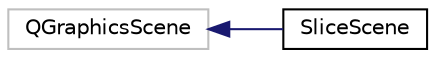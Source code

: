 digraph "Graphical Class Hierarchy"
{
  edge [fontname="Helvetica",fontsize="10",labelfontname="Helvetica",labelfontsize="10"];
  node [fontname="Helvetica",fontsize="10",shape=record];
  rankdir="LR";
  Node70 [label="QGraphicsScene",height=0.2,width=0.4,color="grey75", fillcolor="white", style="filled"];
  Node70 -> Node0 [dir="back",color="midnightblue",fontsize="10",style="solid",fontname="Helvetica"];
  Node0 [label="SliceScene",height=0.2,width=0.4,color="black", fillcolor="white", style="filled",URL="$class_slice_scene.html"];
}
